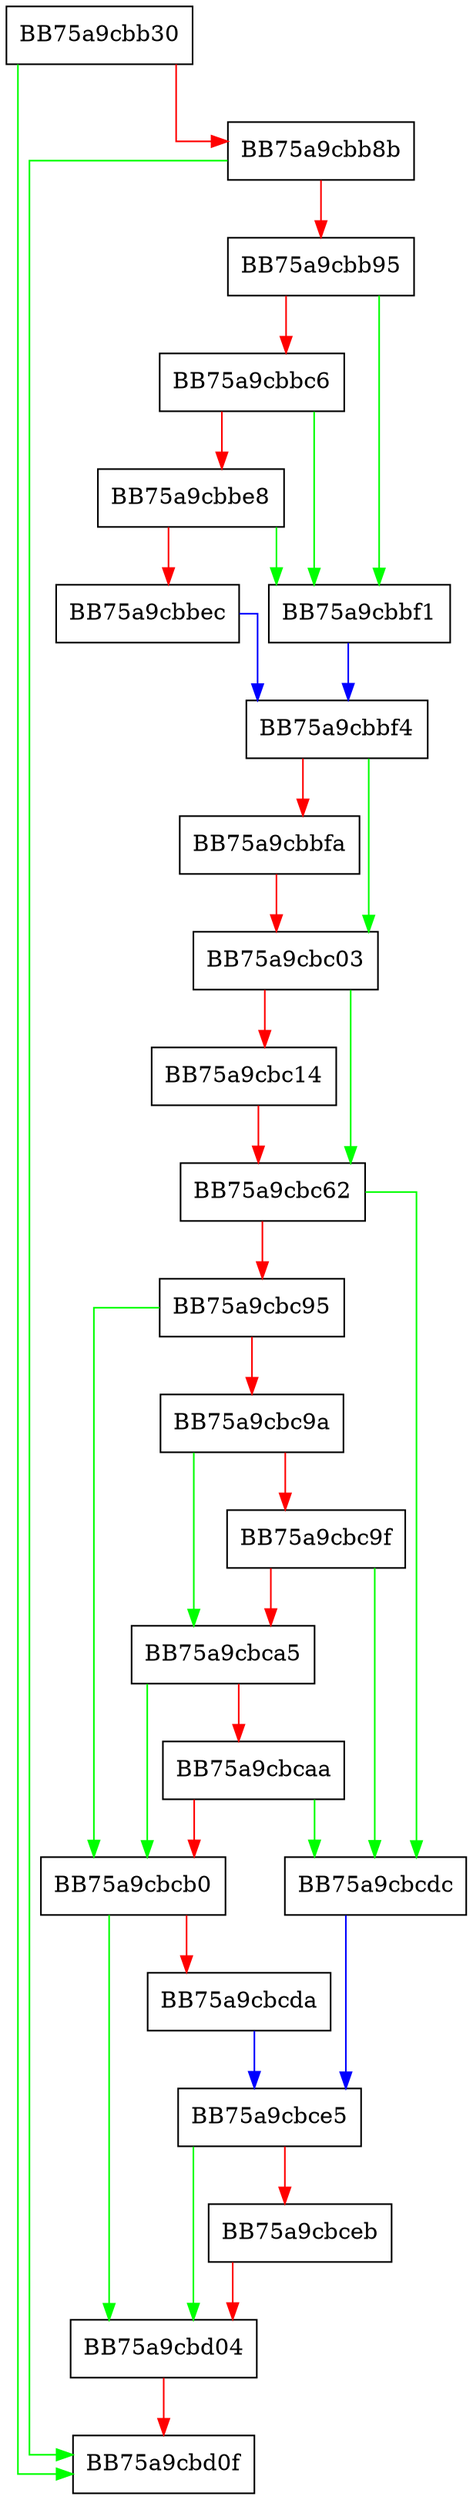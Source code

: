 digraph find_dll_info {
  node [shape="box"];
  graph [splines=ortho];
  BB75a9cbb30 -> BB75a9cbd0f [color="green"];
  BB75a9cbb30 -> BB75a9cbb8b [color="red"];
  BB75a9cbb8b -> BB75a9cbd0f [color="green"];
  BB75a9cbb8b -> BB75a9cbb95 [color="red"];
  BB75a9cbb95 -> BB75a9cbbf1 [color="green"];
  BB75a9cbb95 -> BB75a9cbbc6 [color="red"];
  BB75a9cbbc6 -> BB75a9cbbf1 [color="green"];
  BB75a9cbbc6 -> BB75a9cbbe8 [color="red"];
  BB75a9cbbe8 -> BB75a9cbbf1 [color="green"];
  BB75a9cbbe8 -> BB75a9cbbec [color="red"];
  BB75a9cbbec -> BB75a9cbbf4 [color="blue"];
  BB75a9cbbf1 -> BB75a9cbbf4 [color="blue"];
  BB75a9cbbf4 -> BB75a9cbc03 [color="green"];
  BB75a9cbbf4 -> BB75a9cbbfa [color="red"];
  BB75a9cbbfa -> BB75a9cbc03 [color="red"];
  BB75a9cbc03 -> BB75a9cbc62 [color="green"];
  BB75a9cbc03 -> BB75a9cbc14 [color="red"];
  BB75a9cbc14 -> BB75a9cbc62 [color="red"];
  BB75a9cbc62 -> BB75a9cbcdc [color="green"];
  BB75a9cbc62 -> BB75a9cbc95 [color="red"];
  BB75a9cbc95 -> BB75a9cbcb0 [color="green"];
  BB75a9cbc95 -> BB75a9cbc9a [color="red"];
  BB75a9cbc9a -> BB75a9cbca5 [color="green"];
  BB75a9cbc9a -> BB75a9cbc9f [color="red"];
  BB75a9cbc9f -> BB75a9cbcdc [color="green"];
  BB75a9cbc9f -> BB75a9cbca5 [color="red"];
  BB75a9cbca5 -> BB75a9cbcb0 [color="green"];
  BB75a9cbca5 -> BB75a9cbcaa [color="red"];
  BB75a9cbcaa -> BB75a9cbcdc [color="green"];
  BB75a9cbcaa -> BB75a9cbcb0 [color="red"];
  BB75a9cbcb0 -> BB75a9cbd04 [color="green"];
  BB75a9cbcb0 -> BB75a9cbcda [color="red"];
  BB75a9cbcda -> BB75a9cbce5 [color="blue"];
  BB75a9cbcdc -> BB75a9cbce5 [color="blue"];
  BB75a9cbce5 -> BB75a9cbd04 [color="green"];
  BB75a9cbce5 -> BB75a9cbceb [color="red"];
  BB75a9cbceb -> BB75a9cbd04 [color="red"];
  BB75a9cbd04 -> BB75a9cbd0f [color="red"];
}